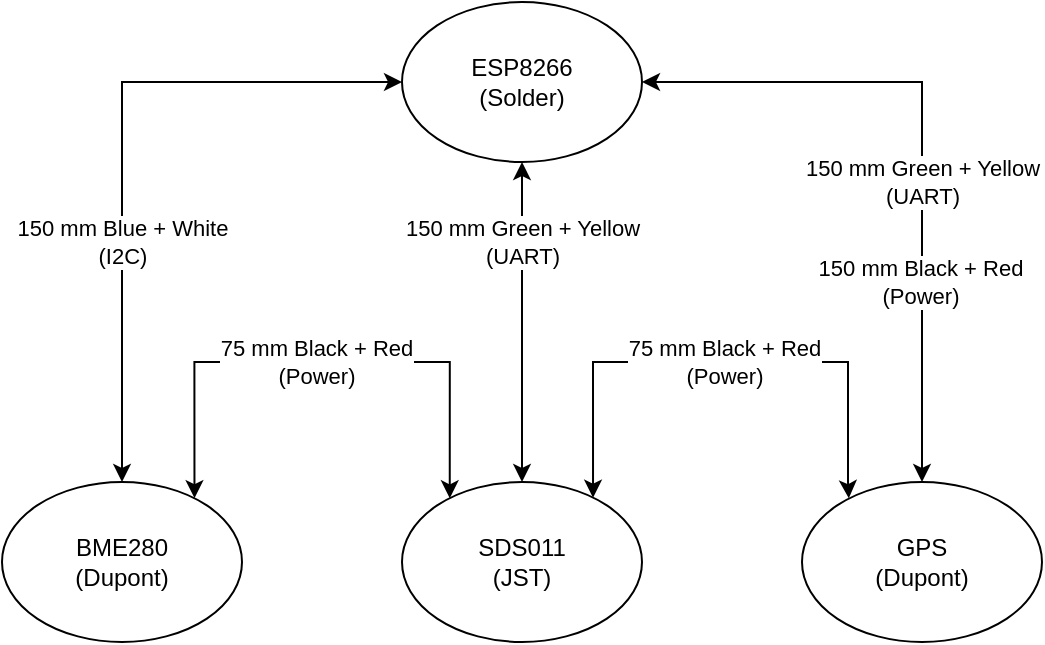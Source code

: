 <mxfile version="15.9.4" type="device"><diagram id="fkvqS82LTlGLZYwKhMPb" name="Page-1"><mxGraphModel dx="1678" dy="978" grid="1" gridSize="10" guides="1" tooltips="1" connect="1" arrows="1" fold="1" page="1" pageScale="1" pageWidth="1169" pageHeight="827" math="0" shadow="0"><root><mxCell id="0"/><mxCell id="1" parent="0"/><mxCell id="K6_4w7cMPh9FugXk8l2X-4" style="edgeStyle=orthogonalEdgeStyle;rounded=0;orthogonalLoop=1;jettySize=auto;html=1;exitX=0.802;exitY=0.101;exitDx=0;exitDy=0;entryX=0.199;entryY=0.102;entryDx=0;entryDy=0;entryPerimeter=0;exitPerimeter=0;startArrow=classic;startFill=1;" edge="1" parent="1" source="K6_4w7cMPh9FugXk8l2X-1" target="K6_4w7cMPh9FugXk8l2X-2"><mxGeometry relative="1" as="geometry"><mxPoint x="585" y="473" as="targetPoint"/><Array as="points"><mxPoint x="421" y="433"/><mxPoint x="549" y="433"/></Array></mxGeometry></mxCell><mxCell id="K6_4w7cMPh9FugXk8l2X-8" value="75 mm Black + Red&lt;br&gt;(Power)" style="edgeLabel;html=1;align=center;verticalAlign=middle;resizable=0;points=[];" vertex="1" connectable="0" parent="K6_4w7cMPh9FugXk8l2X-4"><mxGeometry x="-0.026" relative="1" as="geometry"><mxPoint as="offset"/></mxGeometry></mxCell><mxCell id="K6_4w7cMPh9FugXk8l2X-14" style="edgeStyle=orthogonalEdgeStyle;rounded=0;orthogonalLoop=1;jettySize=auto;html=1;entryX=0;entryY=0.5;entryDx=0;entryDy=0;exitX=0.5;exitY=0;exitDx=0;exitDy=0;startArrow=classic;startFill=1;" edge="1" parent="1" source="K6_4w7cMPh9FugXk8l2X-1" target="K6_4w7cMPh9FugXk8l2X-10"><mxGeometry relative="1" as="geometry"/></mxCell><mxCell id="K6_4w7cMPh9FugXk8l2X-16" value="150 mm Blue + White&lt;br&gt;(I2C)" style="edgeLabel;html=1;align=center;verticalAlign=middle;resizable=0;points=[];" vertex="1" connectable="0" parent="K6_4w7cMPh9FugXk8l2X-14"><mxGeometry x="-0.245" y="3" relative="1" as="geometry"><mxPoint x="3" y="8" as="offset"/></mxGeometry></mxCell><mxCell id="K6_4w7cMPh9FugXk8l2X-1" value="BME280&lt;br&gt;(Dupont)" style="ellipse;whiteSpace=wrap;html=1;" vertex="1" parent="1"><mxGeometry x="325" y="493" width="120" height="80" as="geometry"/></mxCell><mxCell id="K6_4w7cMPh9FugXk8l2X-5" style="edgeStyle=orthogonalEdgeStyle;rounded=0;orthogonalLoop=1;jettySize=auto;html=1;entryX=0.195;entryY=0.101;entryDx=0;entryDy=0;exitX=0.796;exitY=0.098;exitDx=0;exitDy=0;exitPerimeter=0;entryPerimeter=0;startArrow=classic;startFill=1;" edge="1" parent="1" source="K6_4w7cMPh9FugXk8l2X-2" target="K6_4w7cMPh9FugXk8l2X-3"><mxGeometry relative="1" as="geometry"><Array as="points"><mxPoint x="621" y="433"/><mxPoint x="748" y="433"/><mxPoint x="748" y="493"/></Array></mxGeometry></mxCell><mxCell id="K6_4w7cMPh9FugXk8l2X-9" value="75 mm Black + Red&lt;br&gt;(Power)" style="edgeLabel;html=1;align=center;verticalAlign=middle;resizable=0;points=[];" vertex="1" connectable="0" parent="K6_4w7cMPh9FugXk8l2X-5"><mxGeometry x="0.077" relative="1" as="geometry"><mxPoint x="-9" as="offset"/></mxGeometry></mxCell><mxCell id="K6_4w7cMPh9FugXk8l2X-11" style="edgeStyle=orthogonalEdgeStyle;rounded=0;orthogonalLoop=1;jettySize=auto;html=1;entryX=0.5;entryY=1;entryDx=0;entryDy=0;startArrow=classic;startFill=1;" edge="1" parent="1" source="K6_4w7cMPh9FugXk8l2X-2" target="K6_4w7cMPh9FugXk8l2X-10"><mxGeometry relative="1" as="geometry"/></mxCell><mxCell id="K6_4w7cMPh9FugXk8l2X-12" value="150 mm Green + Yellow&lt;br&gt;(UART)" style="edgeLabel;html=1;align=center;verticalAlign=middle;resizable=0;points=[];" vertex="1" connectable="0" parent="K6_4w7cMPh9FugXk8l2X-11"><mxGeometry x="0.326" y="3" relative="1" as="geometry"><mxPoint x="3" y="-14" as="offset"/></mxGeometry></mxCell><mxCell id="K6_4w7cMPh9FugXk8l2X-2" value="SDS011&lt;br&gt;(JST)" style="ellipse;whiteSpace=wrap;html=1;" vertex="1" parent="1"><mxGeometry x="525" y="493" width="120" height="80" as="geometry"/></mxCell><mxCell id="K6_4w7cMPh9FugXk8l2X-15" style="edgeStyle=orthogonalEdgeStyle;rounded=0;orthogonalLoop=1;jettySize=auto;html=1;entryX=1;entryY=0.5;entryDx=0;entryDy=0;exitX=0.5;exitY=0;exitDx=0;exitDy=0;startArrow=classic;startFill=1;" edge="1" parent="1" source="K6_4w7cMPh9FugXk8l2X-3" target="K6_4w7cMPh9FugXk8l2X-10"><mxGeometry relative="1" as="geometry"/></mxCell><mxCell id="K6_4w7cMPh9FugXk8l2X-17" value="150 mm Green + Yellow&lt;br&gt;(UART)" style="edgeLabel;html=1;align=center;verticalAlign=middle;resizable=0;points=[];" vertex="1" connectable="0" parent="K6_4w7cMPh9FugXk8l2X-15"><mxGeometry x="-0.265" y="1" relative="1" as="geometry"><mxPoint x="1" y="-25" as="offset"/></mxGeometry></mxCell><mxCell id="K6_4w7cMPh9FugXk8l2X-18" value="150 mm Black + Red&lt;br&gt;(Power)" style="edgeLabel;html=1;align=center;verticalAlign=middle;resizable=0;points=[];" vertex="1" connectable="0" parent="K6_4w7cMPh9FugXk8l2X-15"><mxGeometry x="-0.328" y="1" relative="1" as="geometry"><mxPoint y="14" as="offset"/></mxGeometry></mxCell><mxCell id="K6_4w7cMPh9FugXk8l2X-3" value="GPS&lt;br&gt;(Dupont)" style="ellipse;whiteSpace=wrap;html=1;" vertex="1" parent="1"><mxGeometry x="725" y="493" width="120" height="80" as="geometry"/></mxCell><mxCell id="K6_4w7cMPh9FugXk8l2X-10" value="ESP8266&lt;br&gt;(Solder)" style="ellipse;whiteSpace=wrap;html=1;" vertex="1" parent="1"><mxGeometry x="525" y="253" width="120" height="80" as="geometry"/></mxCell></root></mxGraphModel></diagram></mxfile>